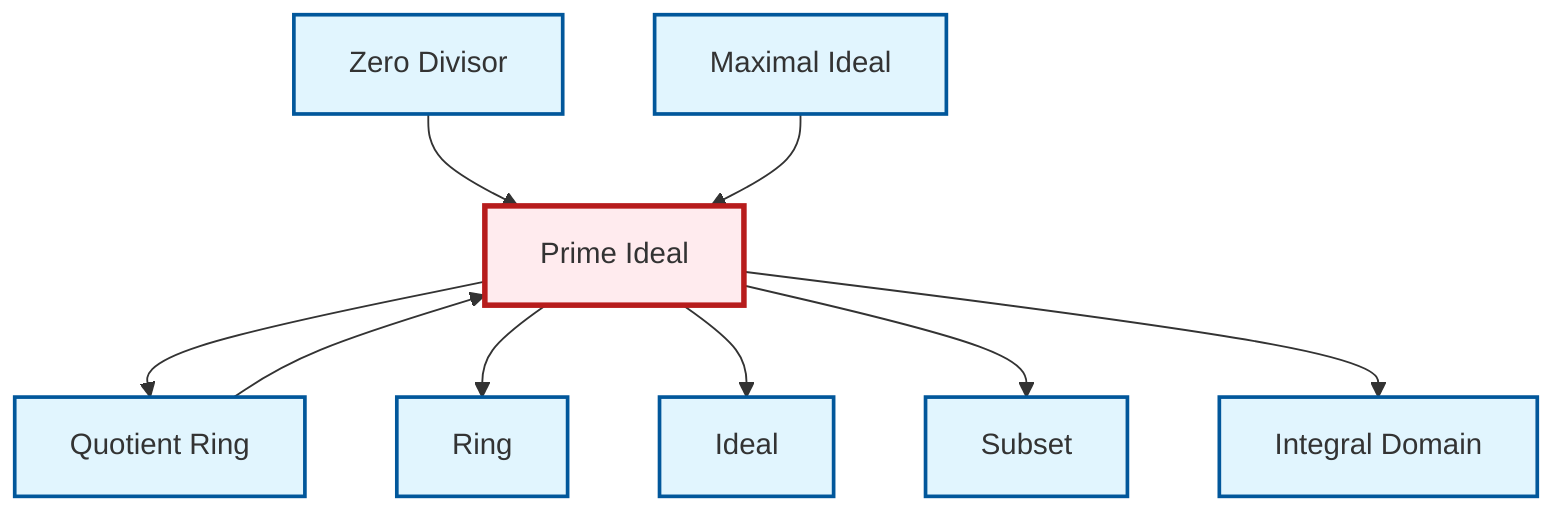 graph TD
    classDef definition fill:#e1f5fe,stroke:#01579b,stroke-width:2px
    classDef theorem fill:#f3e5f5,stroke:#4a148c,stroke-width:2px
    classDef axiom fill:#fff3e0,stroke:#e65100,stroke-width:2px
    classDef example fill:#e8f5e9,stroke:#1b5e20,stroke-width:2px
    classDef current fill:#ffebee,stroke:#b71c1c,stroke-width:3px
    def-integral-domain["Integral Domain"]:::definition
    def-maximal-ideal["Maximal Ideal"]:::definition
    def-zero-divisor["Zero Divisor"]:::definition
    def-quotient-ring["Quotient Ring"]:::definition
    def-subset["Subset"]:::definition
    def-ring["Ring"]:::definition
    def-prime-ideal["Prime Ideal"]:::definition
    def-ideal["Ideal"]:::definition
    def-quotient-ring --> def-prime-ideal
    def-zero-divisor --> def-prime-ideal
    def-prime-ideal --> def-quotient-ring
    def-prime-ideal --> def-ring
    def-maximal-ideal --> def-prime-ideal
    def-prime-ideal --> def-ideal
    def-prime-ideal --> def-subset
    def-prime-ideal --> def-integral-domain
    class def-prime-ideal current